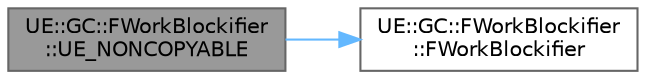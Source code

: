 digraph "UE::GC::FWorkBlockifier::UE_NONCOPYABLE"
{
 // INTERACTIVE_SVG=YES
 // LATEX_PDF_SIZE
  bgcolor="transparent";
  edge [fontname=Helvetica,fontsize=10,labelfontname=Helvetica,labelfontsize=10];
  node [fontname=Helvetica,fontsize=10,shape=box,height=0.2,width=0.4];
  rankdir="LR";
  Node1 [id="Node000001",label="UE::GC::FWorkBlockifier\l::UE_NONCOPYABLE",height=0.2,width=0.4,color="gray40", fillcolor="grey60", style="filled", fontcolor="black",tooltip=" "];
  Node1 -> Node2 [id="edge1_Node000001_Node000002",color="steelblue1",style="solid",tooltip=" "];
  Node2 [id="Node000002",label="UE::GC::FWorkBlockifier\l::FWorkBlockifier",height=0.2,width=0.4,color="grey40", fillcolor="white", style="filled",URL="$d9/dfd/classUE_1_1GC_1_1FWorkBlockifier.html#a981333898e32c69e9453b8736bd32184",tooltip=" "];
}
